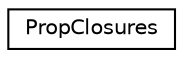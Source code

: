digraph "Graphical Class Hierarchy"
{
  edge [fontname="Helvetica",fontsize="10",labelfontname="Helvetica",labelfontsize="10"];
  node [fontname="Helvetica",fontsize="10",shape=record];
  rankdir="LR";
  Node0 [label="PropClosures",height=0.2,width=0.4,color="black", fillcolor="white", style="filled",URL="$classz3py_1_1_prop_closures.html"];
}
